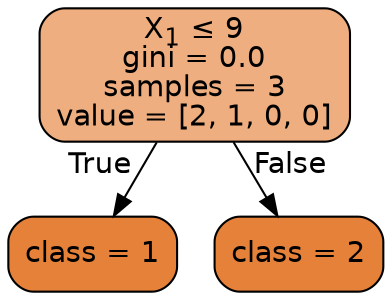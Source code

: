 
    digraph Tree {
    node [shape=box, style="filled, rounded", color="black", fontname=helvetica] ;
    edge [fontname=helvetica] ;
        0 [label=<X<SUB>1</SUB> &le; 9<br/>gini = 0.0<br/>samples = 3<br/>value = [2, 1, 0, 0]>, fillcolor="#e58139a4"] ;
    1 [label="class = 1", fillcolor="#e58139ff"] ;
    2 [label="class = 2", fillcolor="#e58139ff"] ;
    0 -> 1 [labeldistance=2.5, labelangle=45, headlabel="True"] ;
    0 -> 2 [labeldistance=2.5, labelangle=-45, headlabel="False"] ;

    }
    